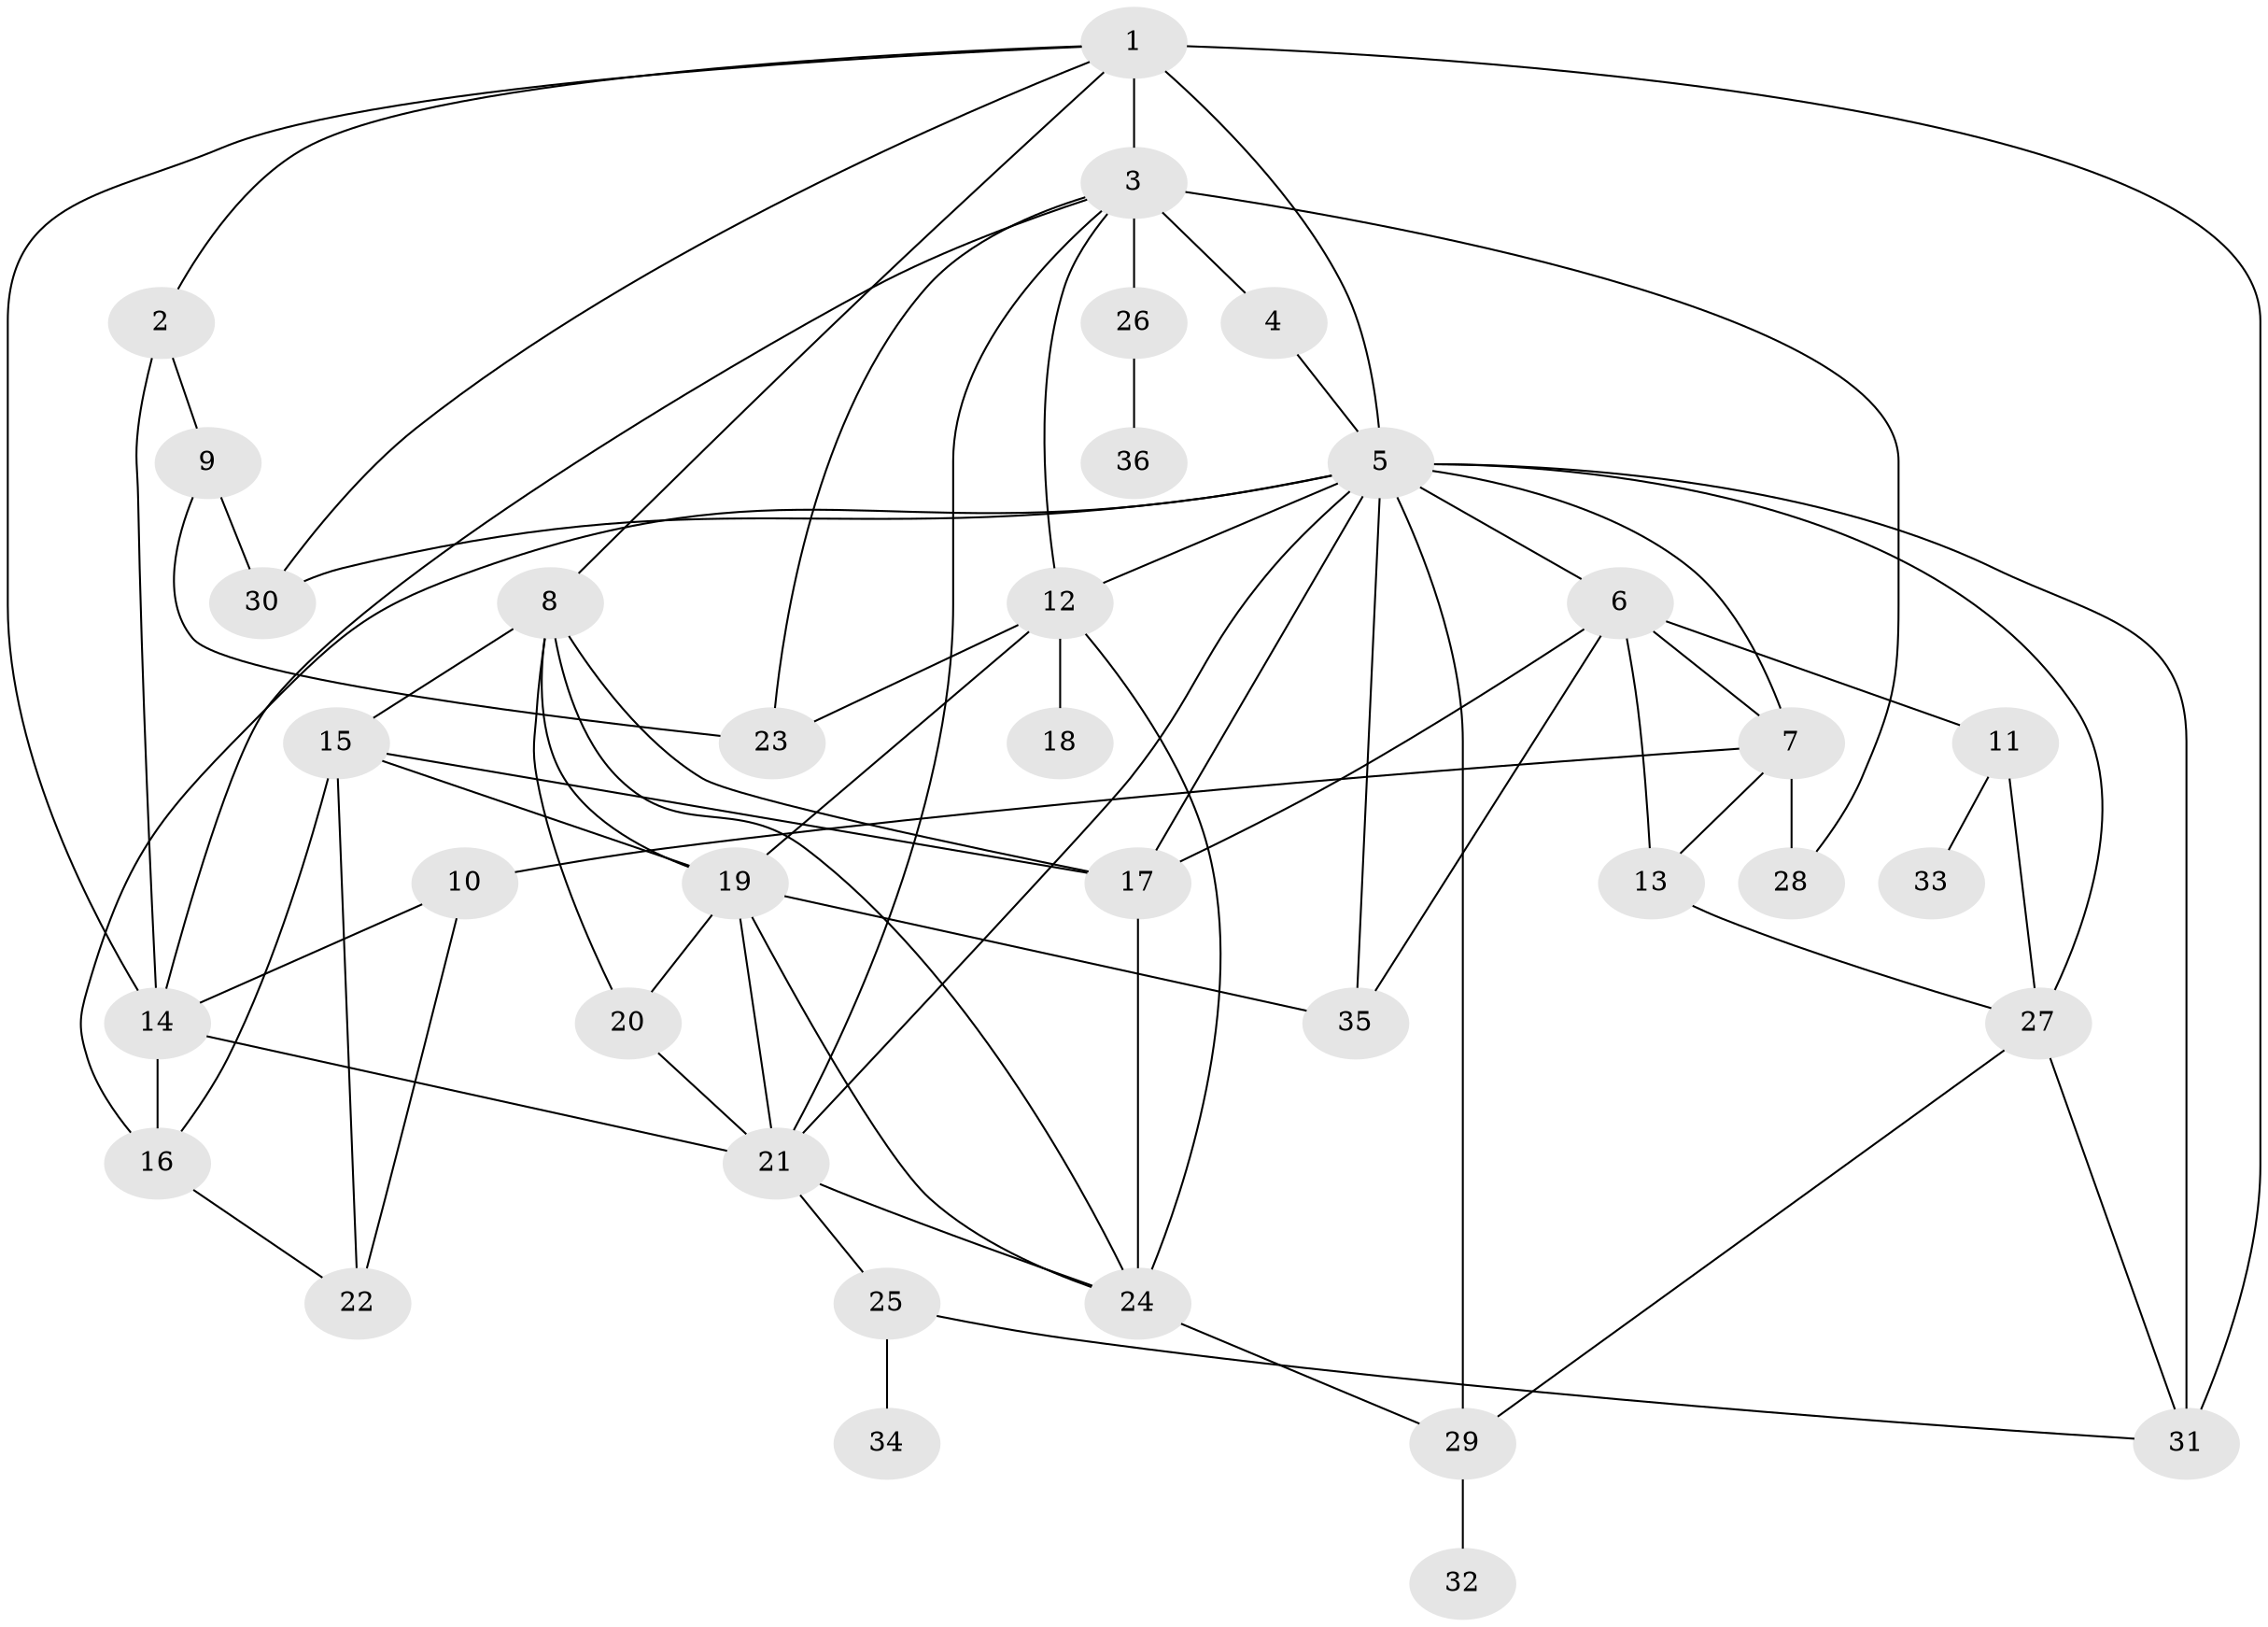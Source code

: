 // original degree distribution, {5: 0.07563025210084033, 6: 0.025210084033613446, 1: 0.226890756302521, 4: 0.11764705882352941, 2: 0.25210084033613445, 3: 0.2773109243697479, 7: 0.008403361344537815, 8: 0.01680672268907563}
// Generated by graph-tools (version 1.1) at 2025/48/03/04/25 22:48:57]
// undirected, 36 vertices, 74 edges
graph export_dot {
  node [color=gray90,style=filled];
  1;
  2;
  3;
  4;
  5;
  6;
  7;
  8;
  9;
  10;
  11;
  12;
  13;
  14;
  15;
  16;
  17;
  18;
  19;
  20;
  21;
  22;
  23;
  24;
  25;
  26;
  27;
  28;
  29;
  30;
  31;
  32;
  33;
  34;
  35;
  36;
  1 -- 2 [weight=1.0];
  1 -- 3 [weight=1.0];
  1 -- 5 [weight=3.0];
  1 -- 8 [weight=1.0];
  1 -- 14 [weight=1.0];
  1 -- 30 [weight=1.0];
  1 -- 31 [weight=1.0];
  2 -- 9 [weight=1.0];
  2 -- 14 [weight=2.0];
  3 -- 4 [weight=1.0];
  3 -- 12 [weight=1.0];
  3 -- 14 [weight=1.0];
  3 -- 21 [weight=1.0];
  3 -- 23 [weight=1.0];
  3 -- 26 [weight=2.0];
  3 -- 28 [weight=3.0];
  4 -- 5 [weight=1.0];
  5 -- 6 [weight=1.0];
  5 -- 7 [weight=1.0];
  5 -- 12 [weight=1.0];
  5 -- 16 [weight=2.0];
  5 -- 17 [weight=1.0];
  5 -- 21 [weight=1.0];
  5 -- 27 [weight=1.0];
  5 -- 29 [weight=1.0];
  5 -- 30 [weight=1.0];
  5 -- 31 [weight=2.0];
  5 -- 35 [weight=1.0];
  6 -- 7 [weight=1.0];
  6 -- 11 [weight=1.0];
  6 -- 13 [weight=1.0];
  6 -- 17 [weight=1.0];
  6 -- 35 [weight=1.0];
  7 -- 10 [weight=2.0];
  7 -- 13 [weight=1.0];
  7 -- 28 [weight=1.0];
  8 -- 15 [weight=1.0];
  8 -- 17 [weight=1.0];
  8 -- 19 [weight=1.0];
  8 -- 20 [weight=1.0];
  8 -- 24 [weight=1.0];
  9 -- 23 [weight=1.0];
  9 -- 30 [weight=2.0];
  10 -- 14 [weight=1.0];
  10 -- 22 [weight=1.0];
  11 -- 27 [weight=1.0];
  11 -- 33 [weight=1.0];
  12 -- 18 [weight=1.0];
  12 -- 19 [weight=1.0];
  12 -- 23 [weight=1.0];
  12 -- 24 [weight=1.0];
  13 -- 27 [weight=1.0];
  14 -- 16 [weight=1.0];
  14 -- 21 [weight=1.0];
  15 -- 16 [weight=1.0];
  15 -- 17 [weight=1.0];
  15 -- 19 [weight=1.0];
  15 -- 22 [weight=1.0];
  16 -- 22 [weight=1.0];
  17 -- 24 [weight=3.0];
  19 -- 20 [weight=1.0];
  19 -- 21 [weight=1.0];
  19 -- 24 [weight=1.0];
  19 -- 35 [weight=1.0];
  20 -- 21 [weight=1.0];
  21 -- 24 [weight=1.0];
  21 -- 25 [weight=1.0];
  24 -- 29 [weight=1.0];
  25 -- 31 [weight=1.0];
  25 -- 34 [weight=1.0];
  26 -- 36 [weight=1.0];
  27 -- 29 [weight=1.0];
  27 -- 31 [weight=1.0];
  29 -- 32 [weight=2.0];
}
